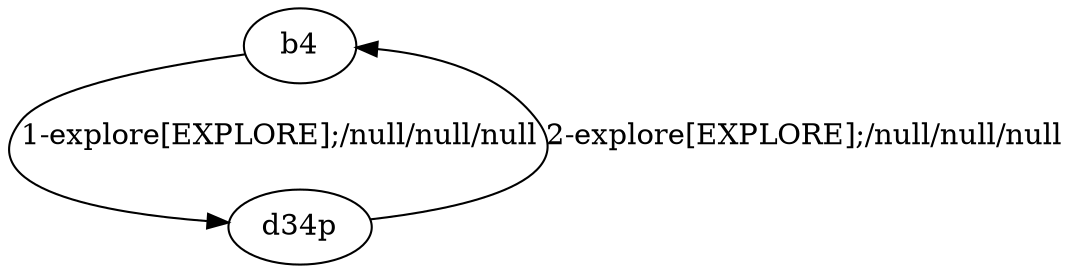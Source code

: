 # Total number of goals covered by this test: 1
# d34p --> b4

digraph g {
"b4" -> "d34p" [label = "1-explore[EXPLORE];/null/null/null"];
"d34p" -> "b4" [label = "2-explore[EXPLORE];/null/null/null"];
}